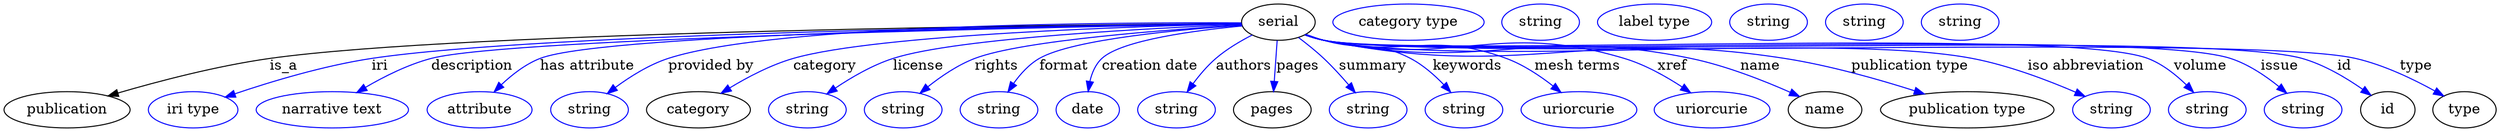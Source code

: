 digraph {
	graph [bb="0,0,2465.6,123"];
	node [label="\N"];
	serial	[height=0.5,
		label=serial,
		pos="1261.4,105",
		width=1.011];
	publication	[height=0.5,
		pos="62.394,18",
		width=1.7332];
	serial -> publication	[label=is_a,
		lp="277.39,61.5",
		pos="e,103.09,31.787 1224.9,103.74 1068.7,102.47 454.61,95.836 263.39,69 211.25,61.682 153,46.378 112.68,34.617"];
	iri	[color=blue,
		height=0.5,
		label="iri type",
		pos="187.39,18",
		width=1.2277];
	serial -> iri	[color=blue,
		label=iri,
		lp="371.39,61.5",
		pos="e,219.3,30.684 1224.7,103.67 1078,102.19 533.63,95.001 363.39,69 316.32,61.811 264.03,45.896 228.77,33.94",
		style=solid];
	description	[color=blue,
		height=0.5,
		label="narrative text",
		pos="325.39,18",
		width=2.0943];
	serial -> description	[color=blue,
		label=description,
		lp="461.89,61.5",
		pos="e,349.43,35.329 1225,103.42 1073.9,100.87 499.66,89.897 421.39,69 399.13,63.056 376.17,51.334 358.29,40.733",
		style=solid];
	"has attribute"	[color=blue,
		height=0.5,
		label=attribute,
		pos="470.39,18",
		width=1.4443];
	serial -> "has attribute"	[color=blue,
		label="has attribute",
		lp="576.39,61.5",
		pos="e,484.52,35.756 1225,103.63 1086.1,102.03 594.35,94.598 529.39,69 515.26,63.43 502.09,53.015 491.8,43.126",
		style=solid];
	"provided by"	[color=blue,
		height=0.5,
		label=string,
		pos="578.39,18",
		width=1.0652];
	serial -> "provided by"	[color=blue,
		label="provided by",
		lp="698.89,61.5",
		pos="e,595.94,34.024 1224.9,104.3 1111,104.85 762.97,103.6 656.39,69 637.34,62.814 618.36,50.811 603.9,40.116",
		style=solid];
	category	[height=0.5,
		pos="686.39,18",
		width=1.4263];
	serial -> category	[color=blue,
		label=category,
		lp="811.89,61.5",
		pos="e,708.81,34.38 1225.1,103.3 1128,101.11 863.86,93.068 780.39,69 758.16,62.589 735.2,50.492 717.53,39.804",
		style=solid];
	license	[color=blue,
		height=0.5,
		label=string,
		pos="794.39,18",
		width=1.0652];
	serial -> license	[color=blue,
		label=license,
		lp="904.39,61.5",
		pos="e,813.8,33.805 1225.2,102.7 1142.8,99.417 943.18,89.542 879.39,69 858.91,62.402 838.04,50.226 822.11,39.542",
		style=solid];
	rights	[color=blue,
		height=0.5,
		label=string,
		pos="889.39,18",
		width=1.0652];
	serial -> rights	[color=blue,
		label=rights,
		lp="981.89,61.5",
		pos="e,906.07,34.413 1225.4,102.04 1156.3,97.915 1008.1,87.199 960.39,69 943.53,62.561 926.9,51.203 913.98,40.938",
		style=solid];
	format	[color=blue,
		height=0.5,
		label=string,
		pos="984.39,18",
		width=1.0652];
	serial -> format	[color=blue,
		label=format,
		lp="1048.9,61.5",
		pos="e,993.28,35.72 1225.4,101.9 1167.8,98.012 1057.9,88.265 1024.4,69 1014.2,63.126 1005.5,53.533 998.96,44.313",
		style=solid];
	"creation date"	[color=blue,
		height=0.5,
		label=date,
		pos="1072.4,18",
		width=0.86659];
	serial -> "creation date"	[color=blue,
		label="creation date",
		lp="1133.9,61.5",
		pos="e,1072.8,36.165 1225.5,101.2 1180.3,96.965 1106.2,87.379 1086.4,69 1080,63.074 1076.4,54.492 1074.5,46.106",
		style=solid];
	authors	[color=blue,
		height=0.5,
		label=string,
		pos="1160.4,18",
		width=1.0652];
	serial -> authors	[color=blue,
		label=authors,
		lp="1226.9,61.5",
		pos="e,1170.9,35.683 1235.5,92.287 1223.8,86.283 1210.2,78.278 1199.4,69 1191,61.779 1183.2,52.521 1176.8,43.939",
		style=solid];
	pages	[height=0.5,
		pos="1255.4,18",
		width=1.0652];
	serial -> pages	[color=blue,
		label=pages,
		lp="1280.9,61.5",
		pos="e,1256.6,36.175 1260.2,86.799 1259.4,75.163 1258.3,59.548 1257.3,46.237",
		style=solid];
	summary	[color=blue,
		height=0.5,
		label=string,
		pos="1350.4,18",
		width=1.0652];
	serial -> summary	[color=blue,
		label=summary,
		lp="1354.9,61.5",
		pos="e,1337.6,35.008 1281.3,89.777 1289.4,83.7 1298.6,76.326 1306.4,69 1314.9,60.953 1323.6,51.422 1331,42.852",
		style=solid];
	keywords	[color=blue,
		height=0.5,
		label=string,
		pos="1445.4,18",
		width=1.0652];
	serial -> keywords	[color=blue,
		label=keywords,
		lp="1448.9,61.5",
		pos="e,1432.3,35.445 1288.8,92.887 1294.5,90.765 1300.6,88.683 1306.4,87 1343.9,76.067 1357.8,87.078 1392.4,69 1404.8,62.531 1416.3,52.334 \
1425.5,42.832",
		style=solid];
	"mesh terms"	[color=blue,
		height=0.5,
		label=uriorcurie,
		pos="1559.4,18",
		width=1.5887];
	serial -> "mesh terms"	[color=blue,
		label="mesh terms",
		lp="1557.9,61.5",
		pos="e,1541.6,35.227 1288.2,92.578 1294.1,90.425 1300.4,88.41 1306.4,87 1385.1,68.557 1411.5,96.952 1487.4,69 1504.1,62.827 1520.7,51.813 \
1533.6,41.691",
		style=solid];
	xref	[color=blue,
		height=0.5,
		label=uriorcurie,
		pos="1691.4,18",
		width=1.5887];
	serial -> xref	[color=blue,
		label=xref,
		lp="1651.9,61.5",
		pos="e,1670.2,34.962 1288.1,92.401 1294,90.259 1300.4,88.293 1306.4,87 1436.1,59.241 1477.3,107.07 1604.4,69 1624.8,62.886 1645.6,51.196 \
1661.7,40.656",
		style=solid];
	name	[height=0.5,
		pos="1803.4,18",
		width=1.011];
	serial -> name	[color=blue,
		label=name,
		lp="1739.4,61.5",
		pos="e,1778.1,31.214 1287.6,92.524 1293.7,90.318 1300.2,88.294 1306.4,87 1465,53.978 1511.8,101.89 1670.4,69 1705,61.817 1742.6,46.994 \
1768.9,35.343",
		style=solid];
	"publication type"	[height=0.5,
		pos="1943.4,18",
		width=2.3831];
	serial -> "publication type"	[color=blue,
		label="publication type",
		lp="1887.4,61.5",
		pos="e,1901.1,33.751 1287.6,92.478 1293.7,90.274 1300.2,88.263 1306.4,87 1505.6,46.56 1562.6,100.41 1763.4,69 1807.3,62.128 1855.8,48.275 \
1891.4,36.889",
		style=solid];
	"iso abbreviation"	[color=blue,
		height=0.5,
		label=string,
		pos="2085.4,18",
		width=1.0652];
	serial -> "iso abbreviation"	[color=blue,
		label="iso abbreviation",
		lp="2060.9,61.5",
		pos="e,2059.5,31.384 1287.6,92.426 1293.7,90.224 1300.2,88.227 1306.4,87 1446.6,59.359 1809,96.017 1949.4,69 1984.8,62.182 2023.2,47.315 \
2050.2,35.555",
		style=solid];
	volume	[color=blue,
		height=0.5,
		label=string,
		pos="2180.4,18",
		width=1.0652];
	serial -> volume	[color=blue,
		label=volume,
		lp="2173.4,61.5",
		pos="e,2167.1,35.395 1287.6,92.398 1293.7,90.198 1300.2,88.209 1306.4,87 1395.4,69.728 2037.7,101.52 2122.4,69 2136.6,63.53 2149.8,52.917 \
2159.9,42.872",
		style=solid];
	issue	[color=blue,
		height=0.5,
		label=string,
		pos="2275.4,18",
		width=1.0652];
	serial -> issue	[color=blue,
		label=issue,
		lp="2251.9,61.5",
		pos="e,2259.2,34.479 1287.6,92.389 1293.7,90.19 1300.2,88.203 1306.4,87 1404.3,68.111 2108.6,99.745 2203.4,69 2221,63.302 2238.1,51.763 \
2251.2,41.205",
		style=solid];
	id	[height=0.5,
		pos="2358.4,18",
		width=0.75];
	serial -> id	[color=blue,
		label=id,
		lp="2316.4,61.5",
		pos="e,2341.9,32.371 1287.6,92.382 1293.7,90.183 1300.2,88.198 1306.4,87 1412,66.694 2170.9,98.496 2274.4,69 2296,62.836 2317.8,49.663 \
2333.7,38.385",
		style=solid];
	type	[height=0.5,
		pos="2434.4,18",
		width=0.86659];
	serial -> type	[color=blue,
		label=type,
		lp="2386.4,61.5",
		pos="e,2414,31.7 1287.6,92.378 1293.7,90.179 1300.2,88.195 1306.4,87 1417.8,65.637 2216.9,94.578 2327.4,69 2355.2,62.558 2384.5,48.31 \
2405.3,36.665",
		style=solid];
	"named thing_category"	[color=blue,
		height=0.5,
		label="category type",
		pos="1390.4,105",
		width=2.0762];
	publication_pages	[color=blue,
		height=0.5,
		label=string,
		pos="1521.4,105",
		width=1.0652];
	publication_name	[color=blue,
		height=0.5,
		label="label type",
		pos="1634.4,105",
		width=1.5707];
	"publication_publication type"	[color=blue,
		height=0.5,
		label=string,
		pos="1747.4,105",
		width=1.0652];
	serial_id	[color=blue,
		height=0.5,
		label=string,
		pos="1842.4,105",
		width=1.0652];
	serial_type	[color=blue,
		height=0.5,
		label=string,
		pos="1937.4,105",
		width=1.0652];
}

